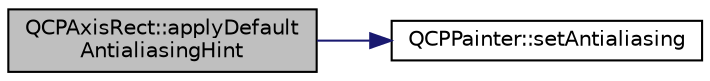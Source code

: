 digraph "QCPAxisRect::applyDefaultAntialiasingHint"
{
 // LATEX_PDF_SIZE
  edge [fontname="Helvetica",fontsize="10",labelfontname="Helvetica",labelfontsize="10"];
  node [fontname="Helvetica",fontsize="10",shape=record];
  rankdir="LR";
  Node1 [label="QCPAxisRect::applyDefault\lAntialiasingHint",height=0.2,width=0.4,color="black", fillcolor="grey75", style="filled", fontcolor="black",tooltip=" "];
  Node1 -> Node2 [color="midnightblue",fontsize="10",style="solid",fontname="Helvetica"];
  Node2 [label="QCPPainter::setAntialiasing",height=0.2,width=0.4,color="black", fillcolor="white", style="filled",URL="$classQCPPainter.html#aaba1deb9188244d9ea65b035112b4d05",tooltip=" "];
}
